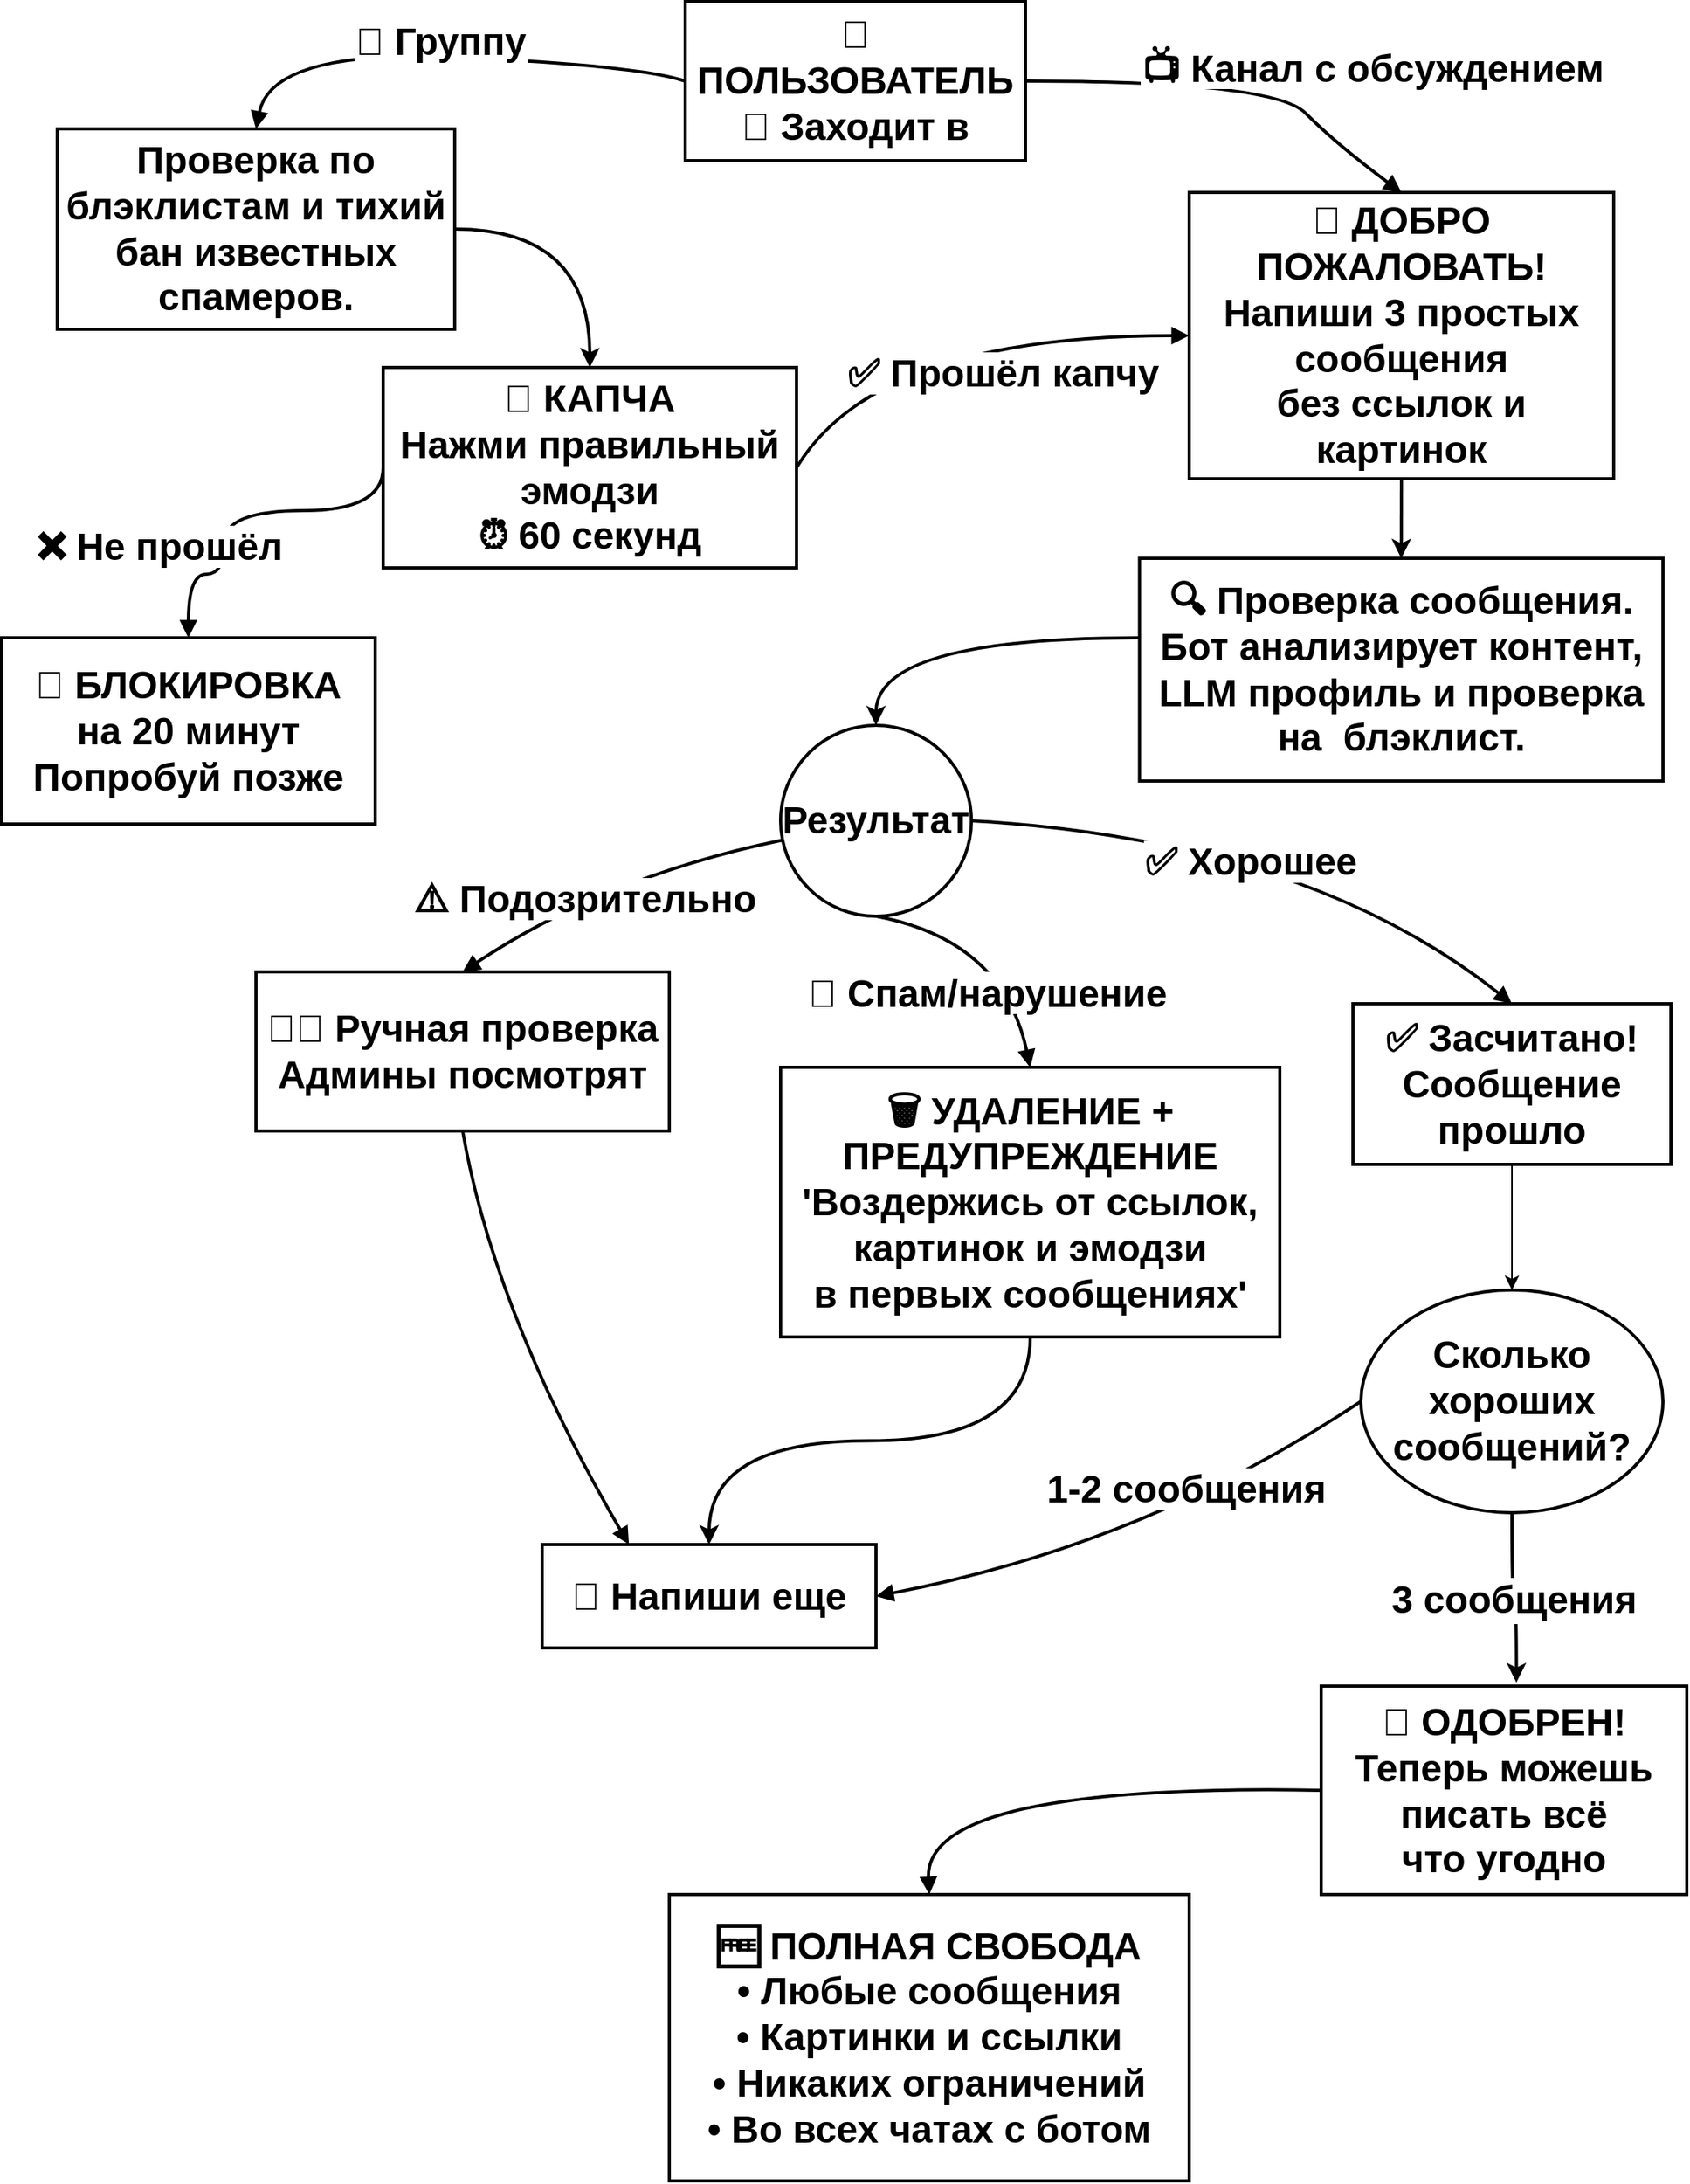 <mxfile version="28.0.0">
  <diagram name="Страница — 1" id="5Q2fvLu7HGEBoNIrX3Ak">
    <mxGraphModel dx="2130" dy="659" grid="1" gridSize="10" guides="1" tooltips="1" connect="1" arrows="1" fold="1" page="1" pageScale="1" pageWidth="827" pageHeight="1169" math="0" shadow="0">
      <root>
        <mxCell id="0" />
        <mxCell id="1" parent="0" />
        <mxCell id="5TwPSuOHMsfOp6R3DQwi-1" value="👤 ПОЛЬЗОВАТЕЛЬ&#xa;🚪 Заходит в" style="whiteSpace=wrap;strokeWidth=2;fontSize=24;fontStyle=1" vertex="1" parent="1">
          <mxGeometry x="140" y="10" width="214" height="100" as="geometry" />
        </mxCell>
        <mxCell id="5TwPSuOHMsfOp6R3DQwi-3" value="🎯 КАПЧА&#xa;Нажми правильный эмодзи&#xa;⏰ 60 секунд" style="whiteSpace=wrap;strokeWidth=2;fontSize=24;fontStyle=1" vertex="1" parent="1">
          <mxGeometry x="-50" y="240" width="260" height="126" as="geometry" />
        </mxCell>
        <mxCell id="5TwPSuOHMsfOp6R3DQwi-6" value="🚫 БЛОКИРОВКА&#xa;на 20 минут&#xa;Попробуй позже" style="whiteSpace=wrap;strokeWidth=2;fontSize=24;fontStyle=1" vertex="1" parent="1">
          <mxGeometry x="-290" y="410" width="235" height="117" as="geometry" />
        </mxCell>
        <mxCell id="5TwPSuOHMsfOp6R3DQwi-41" style="edgeStyle=orthogonalEdgeStyle;rounded=0;orthogonalLoop=1;jettySize=auto;html=1;entryX=0.5;entryY=0;entryDx=0;entryDy=0;fontSize=24;fontStyle=1;strokeWidth=2;curved=1;" edge="1" parent="1" source="5TwPSuOHMsfOp6R3DQwi-7" target="5TwPSuOHMsfOp6R3DQwi-8">
          <mxGeometry relative="1" as="geometry" />
        </mxCell>
        <mxCell id="5TwPSuOHMsfOp6R3DQwi-7" value="👋 ДОБРО ПОЖАЛОВАТЬ!&#xa;Напиши 3 простых сообщения&#xa;без ссылок и картинок" style="whiteSpace=wrap;strokeWidth=2;fontSize=24;fontStyle=1" vertex="1" parent="1">
          <mxGeometry x="457" y="130" width="267" height="180" as="geometry" />
        </mxCell>
        <mxCell id="5TwPSuOHMsfOp6R3DQwi-40" style="edgeStyle=orthogonalEdgeStyle;rounded=0;orthogonalLoop=1;jettySize=auto;html=1;entryX=0.5;entryY=0;entryDx=0;entryDy=0;fontSize=24;strokeWidth=2;fontStyle=1;curved=1;" edge="1" parent="1" source="5TwPSuOHMsfOp6R3DQwi-8" target="5TwPSuOHMsfOp6R3DQwi-55">
          <mxGeometry relative="1" as="geometry">
            <mxPoint x="270" y="470" as="targetPoint" />
            <Array as="points">
              <mxPoint x="260" y="410" />
            </Array>
          </mxGeometry>
        </mxCell>
        <mxCell id="5TwPSuOHMsfOp6R3DQwi-8" value="🔍 Проверка сообщения.&#xa;Бот анализирует контент, LLM профиль и проверка на  блэклист." style="whiteSpace=wrap;strokeWidth=2;fontSize=24;fontStyle=1" vertex="1" parent="1">
          <mxGeometry x="425.75" y="360" width="329.25" height="140" as="geometry" />
        </mxCell>
        <mxCell id="5TwPSuOHMsfOp6R3DQwi-44" style="edgeStyle=orthogonalEdgeStyle;rounded=0;orthogonalLoop=1;jettySize=auto;html=1;fontSize=24;fontStyle=1;strokeWidth=2;curved=1;" edge="1" parent="1" source="5TwPSuOHMsfOp6R3DQwi-10" target="5TwPSuOHMsfOp6R3DQwi-14">
          <mxGeometry relative="1" as="geometry" />
        </mxCell>
        <mxCell id="5TwPSuOHMsfOp6R3DQwi-10" value="🗑️ УДАЛЕНИЕ + ПРЕДУПРЕЖДЕНИЕ&#xa;&#39;Воздержись от ссылок,&#xa;картинок и эмодзи&#xa;в первых сообщениях&#39;" style="whiteSpace=wrap;strokeWidth=2;fontSize=24;fontStyle=1" vertex="1" parent="1">
          <mxGeometry x="200" y="680" width="314" height="169.5" as="geometry" />
        </mxCell>
        <mxCell id="5TwPSuOHMsfOp6R3DQwi-11" value="👨‍💼 Ручная проверка&#xa;Админы посмотрят" style="whiteSpace=wrap;strokeWidth=2;fontSize=24;fontStyle=1" vertex="1" parent="1">
          <mxGeometry x="-130" y="620" width="260" height="100" as="geometry" />
        </mxCell>
        <mxCell id="5TwPSuOHMsfOp6R3DQwi-53" style="edgeStyle=orthogonalEdgeStyle;rounded=0;orthogonalLoop=1;jettySize=auto;html=1;entryX=0.5;entryY=0;entryDx=0;entryDy=0;fontSize=24;" edge="1" parent="1" source="5TwPSuOHMsfOp6R3DQwi-12" target="5TwPSuOHMsfOp6R3DQwi-51">
          <mxGeometry relative="1" as="geometry" />
        </mxCell>
        <mxCell id="5TwPSuOHMsfOp6R3DQwi-12" value="✅ Засчитано!&#xa;Сообщение прошло" style="whiteSpace=wrap;strokeWidth=2;fontSize=24;fontStyle=1" vertex="1" parent="1">
          <mxGeometry x="560" y="640" width="200" height="101" as="geometry" />
        </mxCell>
        <mxCell id="5TwPSuOHMsfOp6R3DQwi-14" value="📝 Напиши еще" style="whiteSpace=wrap;strokeWidth=2;fontSize=24;fontStyle=1" vertex="1" parent="1">
          <mxGeometry x="50" y="980" width="210" height="65" as="geometry" />
        </mxCell>
        <mxCell id="5TwPSuOHMsfOp6R3DQwi-15" value="🎉 ОДОБРЕН!&#xa;Теперь можешь писать всё&#xa;что угодно" style="whiteSpace=wrap;strokeWidth=2;fontSize=24;fontStyle=1" vertex="1" parent="1">
          <mxGeometry x="540" y="1069" width="230" height="131" as="geometry" />
        </mxCell>
        <mxCell id="5TwPSuOHMsfOp6R3DQwi-17" value="🆓 ПОЛНАЯ СВОБОДА&#xa;• Любые сообщения&#xa;• Картинки и ссылки&#xa;• Никаких ограничений&#xa;• Во всех чатах с ботом" style="whiteSpace=wrap;strokeWidth=2;fontSize=24;fontStyle=1" vertex="1" parent="1">
          <mxGeometry x="130" y="1200" width="327" height="180" as="geometry" />
        </mxCell>
        <mxCell id="5TwPSuOHMsfOp6R3DQwi-19" value="👥 Группу" style="curved=1;startArrow=none;endArrow=block;exitX=0;exitY=0.5;entryX=0.5;entryY=0;rounded=0;exitDx=0;exitDy=0;fontSize=24;fontStyle=1;strokeWidth=2;entryDx=0;entryDy=0;" edge="1" parent="1" source="5TwPSuOHMsfOp6R3DQwi-1" target="5TwPSuOHMsfOp6R3DQwi-57">
          <mxGeometry x="-0.004" y="-12" relative="1" as="geometry">
            <Array as="points">
              <mxPoint x="110" y="50" />
              <mxPoint x="-120" y="40" />
            </Array>
            <mxPoint x="246.33" y="250.33" as="sourcePoint" />
            <mxPoint as="offset" />
          </mxGeometry>
        </mxCell>
        <mxCell id="5TwPSuOHMsfOp6R3DQwi-20" value="📺 Канал с обсуждением" style="curved=1;startArrow=none;endArrow=block;entryX=0.5;entryY=0;rounded=0;exitX=1;exitY=0.5;exitDx=0;exitDy=0;fontSize=24;entryDx=0;entryDy=0;fontStyle=1;strokeWidth=2;" edge="1" parent="1" source="5TwPSuOHMsfOp6R3DQwi-1" target="5TwPSuOHMsfOp6R3DQwi-7">
          <mxGeometry x="0.707" y="42" relative="1" as="geometry">
            <Array as="points">
              <mxPoint x="510" y="60" />
              <mxPoint x="550" y="100" />
            </Array>
            <mxPoint x="360" y="120" as="sourcePoint" />
            <mxPoint x="476.471" y="800" as="targetPoint" />
            <mxPoint x="-12" y="-24" as="offset" />
          </mxGeometry>
        </mxCell>
        <mxCell id="5TwPSuOHMsfOp6R3DQwi-22" value="❌ Не прошёл" style="curved=1;startArrow=none;endArrow=block;exitX=0;exitY=0.5;entryX=0.5;entryY=0;rounded=0;fontSize=24;exitDx=0;exitDy=0;fontStyle=1;strokeWidth=2;edgeStyle=orthogonalEdgeStyle;" edge="1" parent="1" source="5TwPSuOHMsfOp6R3DQwi-3" target="5TwPSuOHMsfOp6R3DQwi-6">
          <mxGeometry x="0.651" y="-27" relative="1" as="geometry">
            <Array as="points">
              <mxPoint x="-50" y="330" />
              <mxPoint x="-150" y="330" />
              <mxPoint x="-150" y="370" />
              <mxPoint x="-172" y="370" />
            </Array>
            <mxPoint x="40.411" y="580.911" as="sourcePoint" />
            <mxPoint x="9" y="-20" as="offset" />
          </mxGeometry>
        </mxCell>
        <mxCell id="5TwPSuOHMsfOp6R3DQwi-23" value="✅ Прошёл капчу" style="curved=1;startArrow=none;endArrow=block;exitX=1;exitY=0.5;entryX=0;entryY=0.5;rounded=0;fontSize=24;exitDx=0;exitDy=0;entryDx=0;entryDy=0;fontStyle=1;strokeWidth=2;" edge="1" parent="1" source="5TwPSuOHMsfOp6R3DQwi-3" target="5TwPSuOHMsfOp6R3DQwi-7">
          <mxGeometry x="0.205" y="-21" relative="1" as="geometry">
            <Array as="points">
              <mxPoint x="260" y="220" />
            </Array>
            <mxPoint x="219.451" y="462.049" as="sourcePoint" />
            <mxPoint as="offset" />
          </mxGeometry>
        </mxCell>
        <mxCell id="5TwPSuOHMsfOp6R3DQwi-27" value="🚫 Спам/нарушение" style="curved=1;startArrow=none;endArrow=block;exitX=0.5;exitY=1;entryX=0.5;entryY=0;rounded=0;fontSize=24;fontStyle=1;strokeWidth=2;exitDx=0;exitDy=0;" edge="1" parent="1" source="5TwPSuOHMsfOp6R3DQwi-55" target="5TwPSuOHMsfOp6R3DQwi-10">
          <mxGeometry x="0.343" y="-16" relative="1" as="geometry">
            <Array as="points">
              <mxPoint x="340" y="600" />
            </Array>
            <mxPoint x="267.255" y="589.608" as="sourcePoint" />
            <mxPoint as="offset" />
          </mxGeometry>
        </mxCell>
        <mxCell id="5TwPSuOHMsfOp6R3DQwi-28" value="⚠️ Подозрительно" style="curved=1;startArrow=none;endArrow=block;entryX=0.5;entryY=0;rounded=0;fontSize=24;fontStyle=1;strokeWidth=2;" edge="1" parent="1" source="5TwPSuOHMsfOp6R3DQwi-55" target="5TwPSuOHMsfOp6R3DQwi-11">
          <mxGeometry x="0.171" y="3" relative="1" as="geometry">
            <Array as="points">
              <mxPoint x="90" y="560" />
            </Array>
            <mxPoint x="200" y="531" as="sourcePoint" />
            <mxPoint x="-1" as="offset" />
          </mxGeometry>
        </mxCell>
        <mxCell id="5TwPSuOHMsfOp6R3DQwi-29" value="✅ Хорошее" style="curved=1;startArrow=none;endArrow=block;exitX=1;exitY=0.5;entryX=0.5;entryY=0.01;rounded=0;fontSize=24;fontStyle=1;exitDx=0;exitDy=0;strokeWidth=2;" edge="1" parent="1" source="5TwPSuOHMsfOp6R3DQwi-55" target="5TwPSuOHMsfOp6R3DQwi-12">
          <mxGeometry x="-0.059" y="-13" relative="1" as="geometry">
            <Array as="points">
              <mxPoint x="530" y="537" />
            </Array>
            <mxPoint x="340" y="531" as="sourcePoint" />
            <mxPoint as="offset" />
          </mxGeometry>
        </mxCell>
        <mxCell id="5TwPSuOHMsfOp6R3DQwi-31" value="1-2 сообщения" style="curved=1;startArrow=none;endArrow=block;exitX=0;exitY=0.5;entryX=1;entryY=0.5;rounded=0;fontSize=24;entryDx=0;entryDy=0;fontStyle=1;strokeWidth=2;exitDx=0;exitDy=0;" edge="1" parent="1" source="5TwPSuOHMsfOp6R3DQwi-51" target="5TwPSuOHMsfOp6R3DQwi-14">
          <mxGeometry x="-0.28" y="-17" relative="1" as="geometry">
            <Array as="points">
              <mxPoint x="430" y="980" />
            </Array>
            <mxPoint x="616.494" y="932.04" as="sourcePoint" />
            <mxPoint x="360.0" y="1585.78" as="targetPoint" />
            <mxPoint as="offset" />
          </mxGeometry>
        </mxCell>
        <mxCell id="5TwPSuOHMsfOp6R3DQwi-34" value="" style="curved=1;startArrow=none;endArrow=block;exitX=0.5;exitY=1;entryX=0.26;entryY=0;rounded=0;fontSize=24;fontStyle=1;strokeWidth=2;" edge="1" parent="1" source="5TwPSuOHMsfOp6R3DQwi-11" target="5TwPSuOHMsfOp6R3DQwi-14">
          <mxGeometry relative="1" as="geometry">
            <Array as="points">
              <mxPoint x="20" y="835" />
            </Array>
          </mxGeometry>
        </mxCell>
        <mxCell id="5TwPSuOHMsfOp6R3DQwi-37" value="" style="curved=1;startArrow=none;endArrow=block;exitX=0;exitY=0.5;rounded=0;fontSize=24;fontStyle=1;strokeWidth=2;entryX=0.5;entryY=0;entryDx=0;entryDy=0;exitDx=0;exitDy=0;" edge="1" parent="1" source="5TwPSuOHMsfOp6R3DQwi-15" target="5TwPSuOHMsfOp6R3DQwi-17">
          <mxGeometry relative="1" as="geometry">
            <Array as="points">
              <mxPoint x="290" y="1130" />
            </Array>
            <mxPoint x="330" y="1090" as="targetPoint" />
          </mxGeometry>
        </mxCell>
        <mxCell id="5TwPSuOHMsfOp6R3DQwi-51" value="&lt;font&gt;Сколько хороших сообщений?&lt;/font&gt;" style="ellipse;whiteSpace=wrap;html=1;strokeWidth=2;fontStyle=1;fontSize=24;" vertex="1" parent="1">
          <mxGeometry x="565" y="820" width="190" height="140" as="geometry" />
        </mxCell>
        <mxCell id="5TwPSuOHMsfOp6R3DQwi-54" value="&lt;font&gt;&lt;b&gt;3 сообщения&lt;/b&gt;&lt;/font&gt;" style="edgeStyle=orthogonalEdgeStyle;rounded=0;orthogonalLoop=1;jettySize=auto;html=1;strokeWidth=2;entryX=0.534;entryY=-0.017;entryDx=0;entryDy=0;entryPerimeter=0;curved=1;fontSize=24;" edge="1" parent="1" source="5TwPSuOHMsfOp6R3DQwi-51" target="5TwPSuOHMsfOp6R3DQwi-15">
          <mxGeometry relative="1" as="geometry">
            <mxPoint x="658" y="1060" as="targetPoint" />
          </mxGeometry>
        </mxCell>
        <mxCell id="5TwPSuOHMsfOp6R3DQwi-55" value="&lt;font&gt;&lt;b&gt;Результат&lt;/b&gt;&lt;/font&gt;" style="ellipse;whiteSpace=wrap;html=1;aspect=fixed;strokeWidth=2;fontSize=24;" vertex="1" parent="1">
          <mxGeometry x="200" y="465" width="120" height="120" as="geometry" />
        </mxCell>
        <mxCell id="5TwPSuOHMsfOp6R3DQwi-58" style="edgeStyle=orthogonalEdgeStyle;rounded=0;orthogonalLoop=1;jettySize=auto;html=1;exitX=1;exitY=0.5;exitDx=0;exitDy=0;strokeWidth=2;curved=1;fontSize=24;" edge="1" parent="1" source="5TwPSuOHMsfOp6R3DQwi-57" target="5TwPSuOHMsfOp6R3DQwi-3">
          <mxGeometry relative="1" as="geometry" />
        </mxCell>
        <mxCell id="5TwPSuOHMsfOp6R3DQwi-57" value="Проверка по блэклистам и тихий бан известных спамеров." style="whiteSpace=wrap;strokeWidth=2;fontSize=24;fontStyle=1" vertex="1" parent="1">
          <mxGeometry x="-255" y="90" width="250" height="126" as="geometry" />
        </mxCell>
      </root>
    </mxGraphModel>
  </diagram>
</mxfile>
